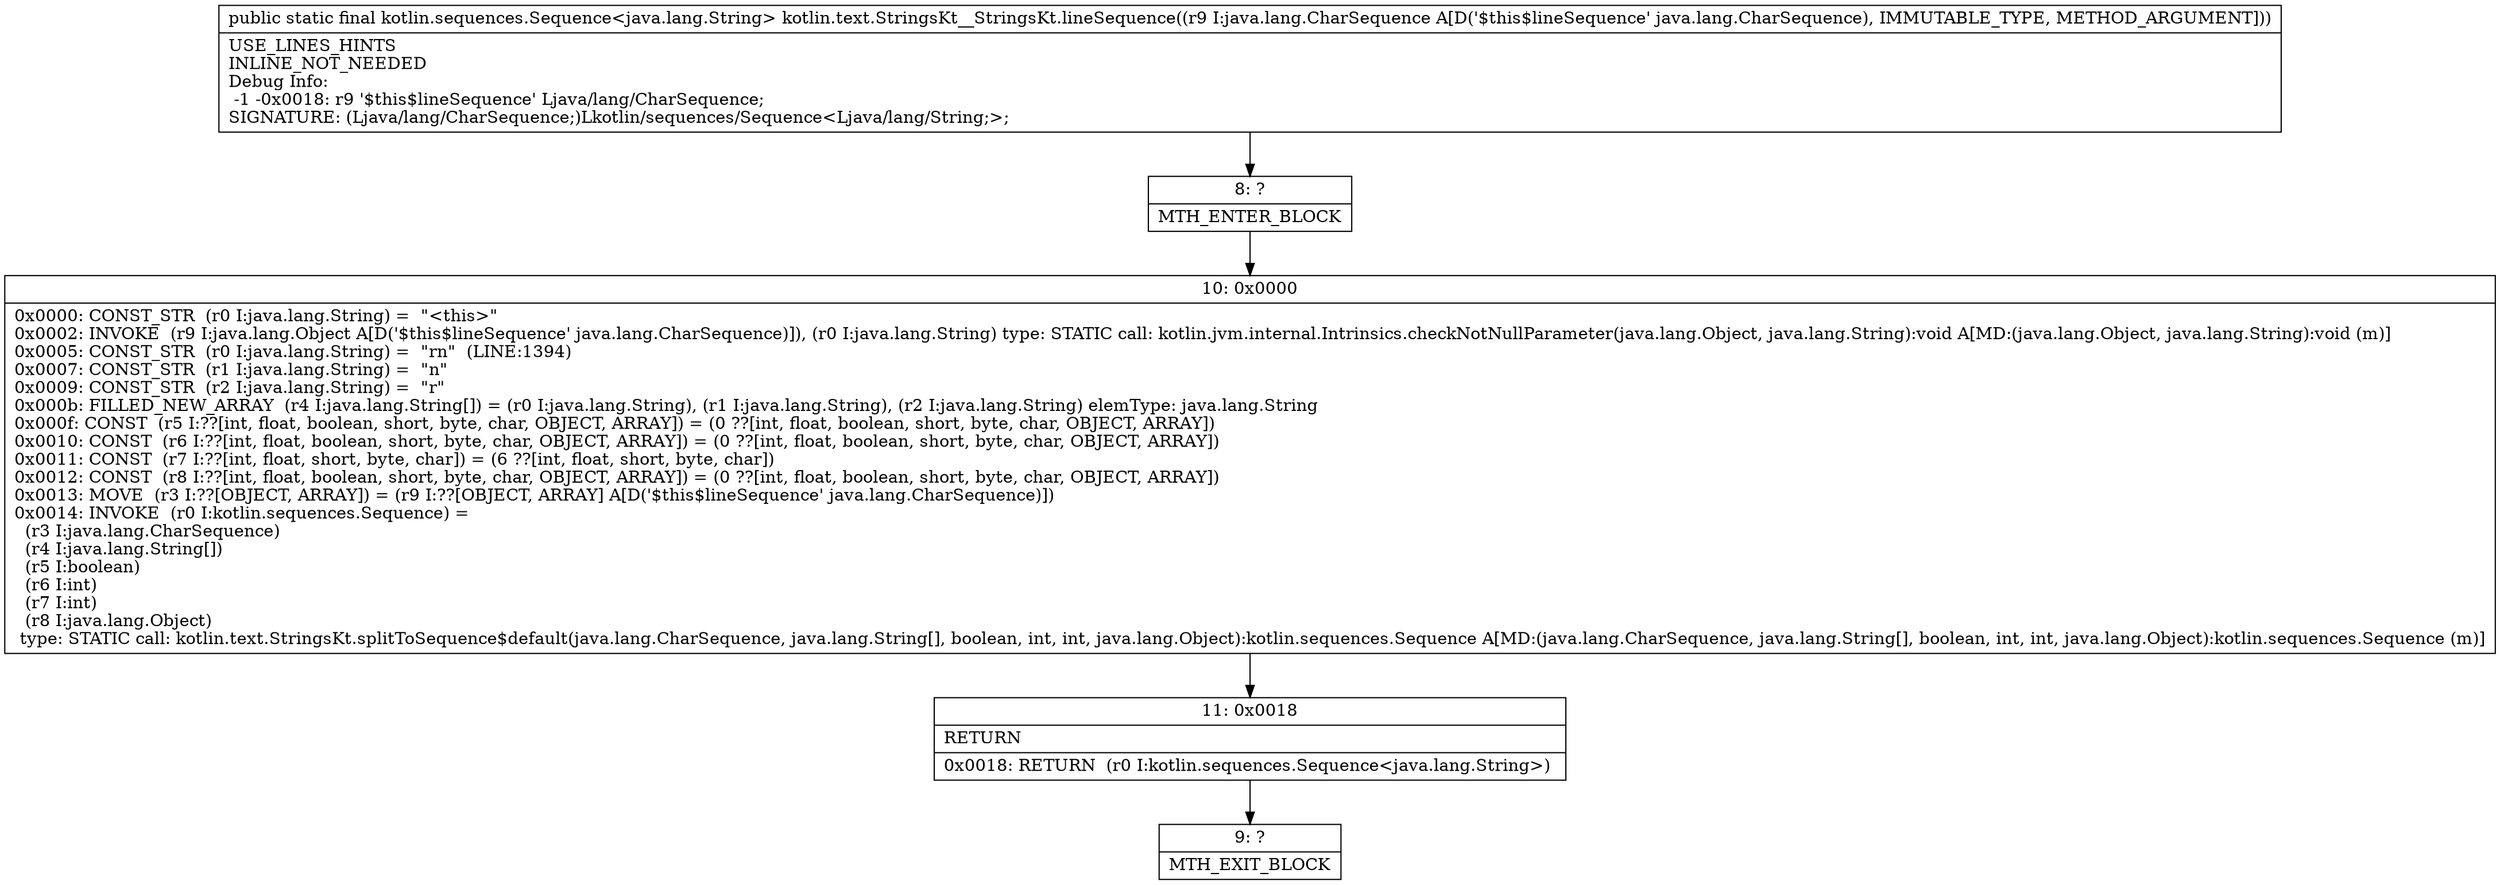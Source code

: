 digraph "CFG forkotlin.text.StringsKt__StringsKt.lineSequence(Ljava\/lang\/CharSequence;)Lkotlin\/sequences\/Sequence;" {
Node_8 [shape=record,label="{8\:\ ?|MTH_ENTER_BLOCK\l}"];
Node_10 [shape=record,label="{10\:\ 0x0000|0x0000: CONST_STR  (r0 I:java.lang.String) =  \"\<this\>\" \l0x0002: INVOKE  (r9 I:java.lang.Object A[D('$this$lineSequence' java.lang.CharSequence)]), (r0 I:java.lang.String) type: STATIC call: kotlin.jvm.internal.Intrinsics.checkNotNullParameter(java.lang.Object, java.lang.String):void A[MD:(java.lang.Object, java.lang.String):void (m)]\l0x0005: CONST_STR  (r0 I:java.lang.String) =  \"rn\"  (LINE:1394)\l0x0007: CONST_STR  (r1 I:java.lang.String) =  \"n\" \l0x0009: CONST_STR  (r2 I:java.lang.String) =  \"r\" \l0x000b: FILLED_NEW_ARRAY  (r4 I:java.lang.String[]) = (r0 I:java.lang.String), (r1 I:java.lang.String), (r2 I:java.lang.String) elemType: java.lang.String \l0x000f: CONST  (r5 I:??[int, float, boolean, short, byte, char, OBJECT, ARRAY]) = (0 ??[int, float, boolean, short, byte, char, OBJECT, ARRAY]) \l0x0010: CONST  (r6 I:??[int, float, boolean, short, byte, char, OBJECT, ARRAY]) = (0 ??[int, float, boolean, short, byte, char, OBJECT, ARRAY]) \l0x0011: CONST  (r7 I:??[int, float, short, byte, char]) = (6 ??[int, float, short, byte, char]) \l0x0012: CONST  (r8 I:??[int, float, boolean, short, byte, char, OBJECT, ARRAY]) = (0 ??[int, float, boolean, short, byte, char, OBJECT, ARRAY]) \l0x0013: MOVE  (r3 I:??[OBJECT, ARRAY]) = (r9 I:??[OBJECT, ARRAY] A[D('$this$lineSequence' java.lang.CharSequence)]) \l0x0014: INVOKE  (r0 I:kotlin.sequences.Sequence) = \l  (r3 I:java.lang.CharSequence)\l  (r4 I:java.lang.String[])\l  (r5 I:boolean)\l  (r6 I:int)\l  (r7 I:int)\l  (r8 I:java.lang.Object)\l type: STATIC call: kotlin.text.StringsKt.splitToSequence$default(java.lang.CharSequence, java.lang.String[], boolean, int, int, java.lang.Object):kotlin.sequences.Sequence A[MD:(java.lang.CharSequence, java.lang.String[], boolean, int, int, java.lang.Object):kotlin.sequences.Sequence (m)]\l}"];
Node_11 [shape=record,label="{11\:\ 0x0018|RETURN\l|0x0018: RETURN  (r0 I:kotlin.sequences.Sequence\<java.lang.String\>) \l}"];
Node_9 [shape=record,label="{9\:\ ?|MTH_EXIT_BLOCK\l}"];
MethodNode[shape=record,label="{public static final kotlin.sequences.Sequence\<java.lang.String\> kotlin.text.StringsKt__StringsKt.lineSequence((r9 I:java.lang.CharSequence A[D('$this$lineSequence' java.lang.CharSequence), IMMUTABLE_TYPE, METHOD_ARGUMENT]))  | USE_LINES_HINTS\lINLINE_NOT_NEEDED\lDebug Info:\l  \-1 \-0x0018: r9 '$this$lineSequence' Ljava\/lang\/CharSequence;\lSIGNATURE: (Ljava\/lang\/CharSequence;)Lkotlin\/sequences\/Sequence\<Ljava\/lang\/String;\>;\l}"];
MethodNode -> Node_8;Node_8 -> Node_10;
Node_10 -> Node_11;
Node_11 -> Node_9;
}

